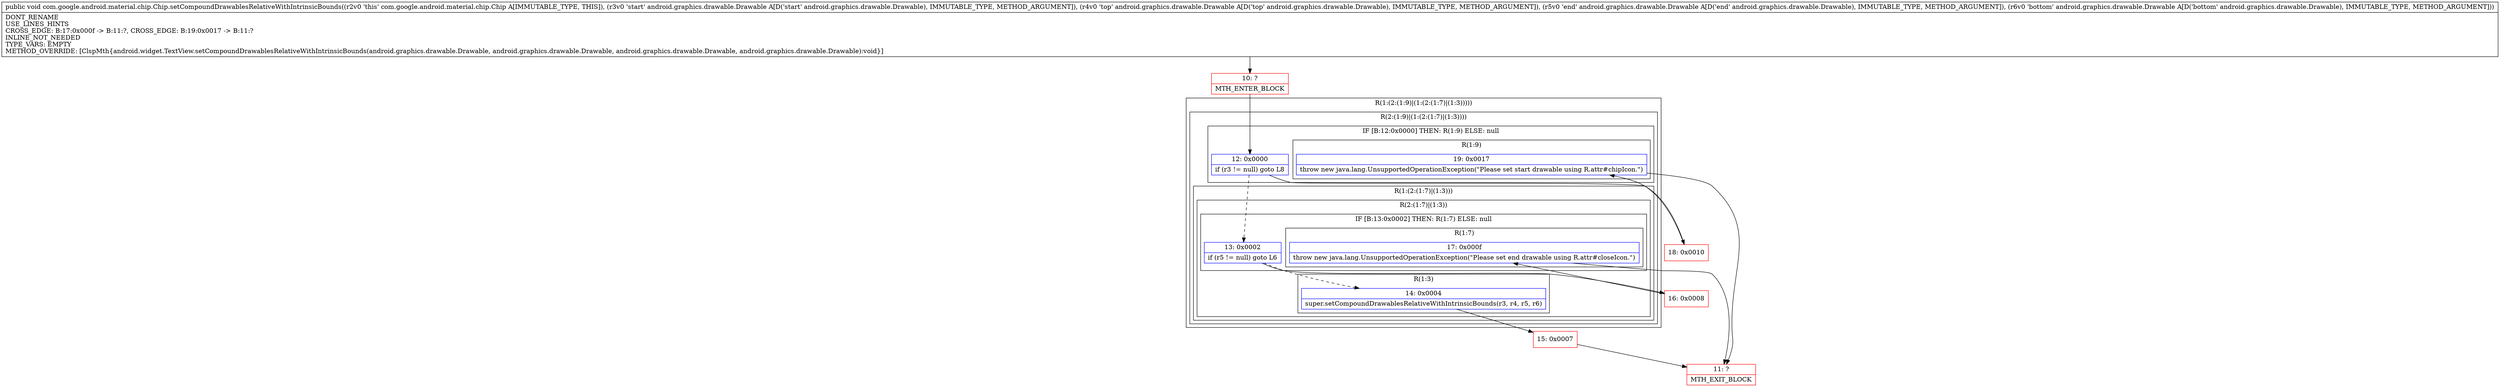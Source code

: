 digraph "CFG forcom.google.android.material.chip.Chip.setCompoundDrawablesRelativeWithIntrinsicBounds(Landroid\/graphics\/drawable\/Drawable;Landroid\/graphics\/drawable\/Drawable;Landroid\/graphics\/drawable\/Drawable;Landroid\/graphics\/drawable\/Drawable;)V" {
subgraph cluster_Region_2084582547 {
label = "R(1:(2:(1:9)|(1:(2:(1:7)|(1:3)))))";
node [shape=record,color=blue];
subgraph cluster_Region_963986445 {
label = "R(2:(1:9)|(1:(2:(1:7)|(1:3))))";
node [shape=record,color=blue];
subgraph cluster_IfRegion_2063606935 {
label = "IF [B:12:0x0000] THEN: R(1:9) ELSE: null";
node [shape=record,color=blue];
Node_12 [shape=record,label="{12\:\ 0x0000|if (r3 != null) goto L8\l}"];
subgraph cluster_Region_881313470 {
label = "R(1:9)";
node [shape=record,color=blue];
Node_19 [shape=record,label="{19\:\ 0x0017|throw new java.lang.UnsupportedOperationException(\"Please set start drawable using R.attr#chipIcon.\")\l}"];
}
}
subgraph cluster_Region_1235126289 {
label = "R(1:(2:(1:7)|(1:3)))";
node [shape=record,color=blue];
subgraph cluster_Region_1524164611 {
label = "R(2:(1:7)|(1:3))";
node [shape=record,color=blue];
subgraph cluster_IfRegion_537283411 {
label = "IF [B:13:0x0002] THEN: R(1:7) ELSE: null";
node [shape=record,color=blue];
Node_13 [shape=record,label="{13\:\ 0x0002|if (r5 != null) goto L6\l}"];
subgraph cluster_Region_717147099 {
label = "R(1:7)";
node [shape=record,color=blue];
Node_17 [shape=record,label="{17\:\ 0x000f|throw new java.lang.UnsupportedOperationException(\"Please set end drawable using R.attr#closeIcon.\")\l}"];
}
}
subgraph cluster_Region_391975069 {
label = "R(1:3)";
node [shape=record,color=blue];
Node_14 [shape=record,label="{14\:\ 0x0004|super.setCompoundDrawablesRelativeWithIntrinsicBounds(r3, r4, r5, r6)\l}"];
}
}
}
}
}
Node_10 [shape=record,color=red,label="{10\:\ ?|MTH_ENTER_BLOCK\l}"];
Node_15 [shape=record,color=red,label="{15\:\ 0x0007}"];
Node_11 [shape=record,color=red,label="{11\:\ ?|MTH_EXIT_BLOCK\l}"];
Node_16 [shape=record,color=red,label="{16\:\ 0x0008}"];
Node_18 [shape=record,color=red,label="{18\:\ 0x0010}"];
MethodNode[shape=record,label="{public void com.google.android.material.chip.Chip.setCompoundDrawablesRelativeWithIntrinsicBounds((r2v0 'this' com.google.android.material.chip.Chip A[IMMUTABLE_TYPE, THIS]), (r3v0 'start' android.graphics.drawable.Drawable A[D('start' android.graphics.drawable.Drawable), IMMUTABLE_TYPE, METHOD_ARGUMENT]), (r4v0 'top' android.graphics.drawable.Drawable A[D('top' android.graphics.drawable.Drawable), IMMUTABLE_TYPE, METHOD_ARGUMENT]), (r5v0 'end' android.graphics.drawable.Drawable A[D('end' android.graphics.drawable.Drawable), IMMUTABLE_TYPE, METHOD_ARGUMENT]), (r6v0 'bottom' android.graphics.drawable.Drawable A[D('bottom' android.graphics.drawable.Drawable), IMMUTABLE_TYPE, METHOD_ARGUMENT]))  | DONT_RENAME\lUSE_LINES_HINTS\lCROSS_EDGE: B:17:0x000f \-\> B:11:?, CROSS_EDGE: B:19:0x0017 \-\> B:11:?\lINLINE_NOT_NEEDED\lTYPE_VARS: EMPTY\lMETHOD_OVERRIDE: [ClspMth\{android.widget.TextView.setCompoundDrawablesRelativeWithIntrinsicBounds(android.graphics.drawable.Drawable, android.graphics.drawable.Drawable, android.graphics.drawable.Drawable, android.graphics.drawable.Drawable):void\}]\l}"];
MethodNode -> Node_10;Node_12 -> Node_13[style=dashed];
Node_12 -> Node_18;
Node_19 -> Node_11;
Node_13 -> Node_14[style=dashed];
Node_13 -> Node_16;
Node_17 -> Node_11;
Node_14 -> Node_15;
Node_10 -> Node_12;
Node_15 -> Node_11;
Node_16 -> Node_17;
Node_18 -> Node_19;
}

